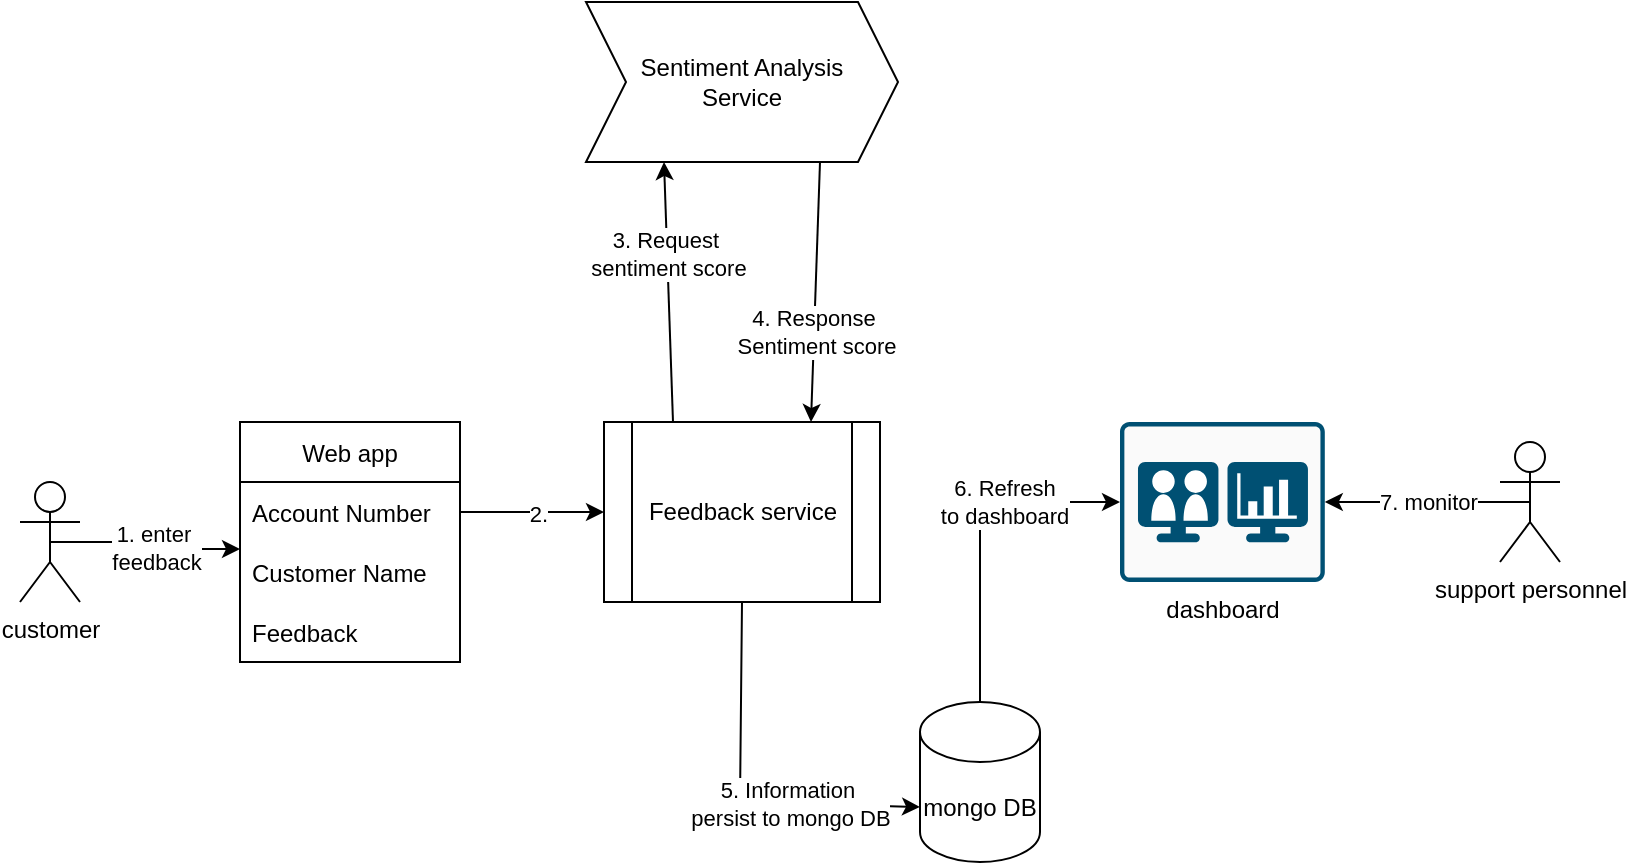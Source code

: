 <mxfile version="17.4.0" type="github">
  <diagram id="ZcDTrNiO4NrEiDOvInOc" name="Page-1">
    <mxGraphModel dx="901" dy="793" grid="1" gridSize="10" guides="1" tooltips="1" connect="1" arrows="1" fold="1" page="1" pageScale="1" pageWidth="827" pageHeight="1169" math="0" shadow="0">
      <root>
        <mxCell id="0" />
        <mxCell id="1" parent="0" />
        <mxCell id="SbsGD3n3HHMCA5a0jeXF-15" style="edgeStyle=orthogonalEdgeStyle;rounded=0;orthogonalLoop=1;jettySize=auto;html=1;exitX=0.5;exitY=0.5;exitDx=0;exitDy=0;exitPerimeter=0;entryX=0;entryY=0.117;entryDx=0;entryDy=0;entryPerimeter=0;" edge="1" parent="1" source="SbsGD3n3HHMCA5a0jeXF-1" target="SbsGD3n3HHMCA5a0jeXF-8">
          <mxGeometry relative="1" as="geometry" />
        </mxCell>
        <mxCell id="SbsGD3n3HHMCA5a0jeXF-17" value="1. enter&amp;nbsp;&lt;br&gt;feedback" style="edgeLabel;html=1;align=center;verticalAlign=middle;resizable=0;points=[];" vertex="1" connectable="0" parent="SbsGD3n3HHMCA5a0jeXF-15">
          <mxGeometry x="0.07" y="-2" relative="1" as="geometry">
            <mxPoint y="1" as="offset" />
          </mxGeometry>
        </mxCell>
        <mxCell id="SbsGD3n3HHMCA5a0jeXF-1" value="customer" style="shape=umlActor;verticalLabelPosition=bottom;verticalAlign=top;html=1;outlineConnect=0;" vertex="1" parent="1">
          <mxGeometry x="20" y="330" width="30" height="60" as="geometry" />
        </mxCell>
        <mxCell id="SbsGD3n3HHMCA5a0jeXF-3" value="support personnel" style="shape=umlActor;verticalLabelPosition=bottom;verticalAlign=top;html=1;outlineConnect=0;" vertex="1" parent="1">
          <mxGeometry x="760" y="310" width="30" height="60" as="geometry" />
        </mxCell>
        <mxCell id="SbsGD3n3HHMCA5a0jeXF-5" value="mongo DB" style="shape=cylinder3;whiteSpace=wrap;html=1;boundedLbl=1;backgroundOutline=1;size=15;" vertex="1" parent="1">
          <mxGeometry x="470" y="440" width="60" height="80" as="geometry" />
        </mxCell>
        <mxCell id="SbsGD3n3HHMCA5a0jeXF-6" value="Web app" style="swimlane;fontStyle=0;childLayout=stackLayout;horizontal=1;startSize=30;horizontalStack=0;resizeParent=1;resizeParentMax=0;resizeLast=0;collapsible=1;marginBottom=0;" vertex="1" parent="1">
          <mxGeometry x="130" y="300" width="110" height="120" as="geometry" />
        </mxCell>
        <mxCell id="SbsGD3n3HHMCA5a0jeXF-7" value="Account Number" style="text;strokeColor=none;fillColor=none;align=left;verticalAlign=middle;spacingLeft=4;spacingRight=4;overflow=hidden;points=[[0,0.5],[1,0.5]];portConstraint=eastwest;rotatable=0;" vertex="1" parent="SbsGD3n3HHMCA5a0jeXF-6">
          <mxGeometry y="30" width="110" height="30" as="geometry" />
        </mxCell>
        <mxCell id="SbsGD3n3HHMCA5a0jeXF-8" value="Customer Name" style="text;strokeColor=none;fillColor=none;align=left;verticalAlign=middle;spacingLeft=4;spacingRight=4;overflow=hidden;points=[[0,0.5],[1,0.5]];portConstraint=eastwest;rotatable=0;" vertex="1" parent="SbsGD3n3HHMCA5a0jeXF-6">
          <mxGeometry y="60" width="110" height="30" as="geometry" />
        </mxCell>
        <mxCell id="SbsGD3n3HHMCA5a0jeXF-9" value="Feedback" style="text;strokeColor=none;fillColor=none;align=left;verticalAlign=middle;spacingLeft=4;spacingRight=4;overflow=hidden;points=[[0,0.5],[1,0.5]];portConstraint=eastwest;rotatable=0;" vertex="1" parent="SbsGD3n3HHMCA5a0jeXF-6">
          <mxGeometry y="90" width="110" height="30" as="geometry" />
        </mxCell>
        <mxCell id="SbsGD3n3HHMCA5a0jeXF-11" value="Feedback service" style="shape=process;whiteSpace=wrap;html=1;backgroundOutline=1;" vertex="1" parent="1">
          <mxGeometry x="312" y="300" width="138" height="90" as="geometry" />
        </mxCell>
        <mxCell id="SbsGD3n3HHMCA5a0jeXF-13" value="Sentiment Analysis&lt;br&gt;Service" style="shape=step;perimeter=stepPerimeter;whiteSpace=wrap;html=1;fixedSize=1;" vertex="1" parent="1">
          <mxGeometry x="303" y="90" width="156" height="80" as="geometry" />
        </mxCell>
        <mxCell id="SbsGD3n3HHMCA5a0jeXF-16" value="" style="endArrow=classic;html=1;rounded=0;entryX=0;entryY=0.5;entryDx=0;entryDy=0;exitX=1;exitY=0.5;exitDx=0;exitDy=0;" edge="1" parent="1" source="SbsGD3n3HHMCA5a0jeXF-7" target="SbsGD3n3HHMCA5a0jeXF-11">
          <mxGeometry width="50" height="50" relative="1" as="geometry">
            <mxPoint x="440" y="300" as="sourcePoint" />
            <mxPoint x="490" y="250" as="targetPoint" />
          </mxGeometry>
        </mxCell>
        <mxCell id="SbsGD3n3HHMCA5a0jeXF-18" value="2." style="edgeLabel;html=1;align=center;verticalAlign=middle;resizable=0;points=[];" vertex="1" connectable="0" parent="SbsGD3n3HHMCA5a0jeXF-16">
          <mxGeometry x="0.083" relative="1" as="geometry">
            <mxPoint y="1" as="offset" />
          </mxGeometry>
        </mxCell>
        <mxCell id="SbsGD3n3HHMCA5a0jeXF-19" value="" style="endArrow=classic;html=1;rounded=0;entryX=0.25;entryY=1;entryDx=0;entryDy=0;exitX=0.25;exitY=0;exitDx=0;exitDy=0;" edge="1" parent="1" source="SbsGD3n3HHMCA5a0jeXF-11" target="SbsGD3n3HHMCA5a0jeXF-13">
          <mxGeometry width="50" height="50" relative="1" as="geometry">
            <mxPoint x="440" y="300" as="sourcePoint" />
            <mxPoint x="490" y="250" as="targetPoint" />
          </mxGeometry>
        </mxCell>
        <mxCell id="SbsGD3n3HHMCA5a0jeXF-20" value="3. Request&amp;nbsp;&lt;br&gt;sentiment score" style="edgeLabel;html=1;align=center;verticalAlign=middle;resizable=0;points=[];" vertex="1" connectable="0" parent="SbsGD3n3HHMCA5a0jeXF-19">
          <mxGeometry x="0.3" relative="1" as="geometry">
            <mxPoint as="offset" />
          </mxGeometry>
        </mxCell>
        <mxCell id="SbsGD3n3HHMCA5a0jeXF-21" value="" style="endArrow=classic;html=1;rounded=0;entryX=0.75;entryY=0;entryDx=0;entryDy=0;exitX=0.75;exitY=1;exitDx=0;exitDy=0;" edge="1" parent="1" source="SbsGD3n3HHMCA5a0jeXF-13" target="SbsGD3n3HHMCA5a0jeXF-11">
          <mxGeometry width="50" height="50" relative="1" as="geometry">
            <mxPoint x="356.5" y="310" as="sourcePoint" />
            <mxPoint x="352" y="180" as="targetPoint" />
          </mxGeometry>
        </mxCell>
        <mxCell id="SbsGD3n3HHMCA5a0jeXF-22" value="4. Response&amp;nbsp;&lt;br&gt;Sentiment score" style="edgeLabel;html=1;align=center;verticalAlign=middle;resizable=0;points=[];" vertex="1" connectable="0" parent="SbsGD3n3HHMCA5a0jeXF-21">
          <mxGeometry x="0.3" relative="1" as="geometry">
            <mxPoint x="1" as="offset" />
          </mxGeometry>
        </mxCell>
        <mxCell id="SbsGD3n3HHMCA5a0jeXF-23" value="" style="endArrow=classic;html=1;rounded=0;entryX=0;entryY=0;entryDx=0;entryDy=52.5;exitX=0.5;exitY=1;exitDx=0;exitDy=0;entryPerimeter=0;" edge="1" parent="1" source="SbsGD3n3HHMCA5a0jeXF-11" target="SbsGD3n3HHMCA5a0jeXF-5">
          <mxGeometry width="50" height="50" relative="1" as="geometry">
            <mxPoint x="430" y="180" as="sourcePoint" />
            <mxPoint x="425.5" y="310" as="targetPoint" />
            <Array as="points">
              <mxPoint x="380" y="490" />
            </Array>
          </mxGeometry>
        </mxCell>
        <mxCell id="SbsGD3n3HHMCA5a0jeXF-24" value="5. Information&amp;nbsp;&lt;br&gt;persist to mongo DB" style="edgeLabel;html=1;align=center;verticalAlign=middle;resizable=0;points=[];" vertex="1" connectable="0" parent="SbsGD3n3HHMCA5a0jeXF-23">
          <mxGeometry x="0.3" relative="1" as="geometry">
            <mxPoint x="1" as="offset" />
          </mxGeometry>
        </mxCell>
        <mxCell id="SbsGD3n3HHMCA5a0jeXF-26" value="dashboard" style="sketch=0;points=[[0.015,0.015,0],[0.985,0.015,0],[0.985,0.985,0],[0.015,0.985,0],[0.25,0,0],[0.5,0,0],[0.75,0,0],[1,0.25,0],[1,0.5,0],[1,0.75,0],[0.75,1,0],[0.5,1,0],[0.25,1,0],[0,0.75,0],[0,0.5,0],[0,0.25,0]];verticalLabelPosition=bottom;html=1;verticalAlign=top;aspect=fixed;align=center;pointerEvents=1;shape=mxgraph.cisco19.rect;prIcon=telepresence_endpoint_twin_data_display;fillColor=#FAFAFA;strokeColor=#005073;" vertex="1" parent="1">
          <mxGeometry x="570" y="300" width="102.4" height="80" as="geometry" />
        </mxCell>
        <mxCell id="SbsGD3n3HHMCA5a0jeXF-27" value="" style="endArrow=classic;html=1;rounded=0;entryX=0;entryY=0.5;entryDx=0;entryDy=0;exitX=0.5;exitY=0;exitDx=0;exitDy=0;entryPerimeter=0;exitPerimeter=0;" edge="1" parent="1" source="SbsGD3n3HHMCA5a0jeXF-5" target="SbsGD3n3HHMCA5a0jeXF-26">
          <mxGeometry width="50" height="50" relative="1" as="geometry">
            <mxPoint x="391" y="400" as="sourcePoint" />
            <mxPoint x="480" y="502.5" as="targetPoint" />
            <Array as="points">
              <mxPoint x="500" y="340" />
            </Array>
          </mxGeometry>
        </mxCell>
        <mxCell id="SbsGD3n3HHMCA5a0jeXF-28" value="6. Refresh&lt;br&gt;to dashboard" style="edgeLabel;html=1;align=center;verticalAlign=middle;resizable=0;points=[];" vertex="1" connectable="0" parent="SbsGD3n3HHMCA5a0jeXF-27">
          <mxGeometry x="0.3" relative="1" as="geometry">
            <mxPoint x="1" as="offset" />
          </mxGeometry>
        </mxCell>
        <mxCell id="SbsGD3n3HHMCA5a0jeXF-29" value="7. monitor" style="edgeStyle=orthogonalEdgeStyle;rounded=0;orthogonalLoop=1;jettySize=auto;html=1;exitX=0.5;exitY=0.5;exitDx=0;exitDy=0;exitPerimeter=0;entryX=1;entryY=0.5;entryDx=0;entryDy=0;entryPerimeter=0;" edge="1" parent="1" source="SbsGD3n3HHMCA5a0jeXF-3" target="SbsGD3n3HHMCA5a0jeXF-26">
          <mxGeometry relative="1" as="geometry">
            <mxPoint x="65" y="370" as="sourcePoint" />
            <mxPoint x="140" y="373.51" as="targetPoint" />
          </mxGeometry>
        </mxCell>
      </root>
    </mxGraphModel>
  </diagram>
</mxfile>
